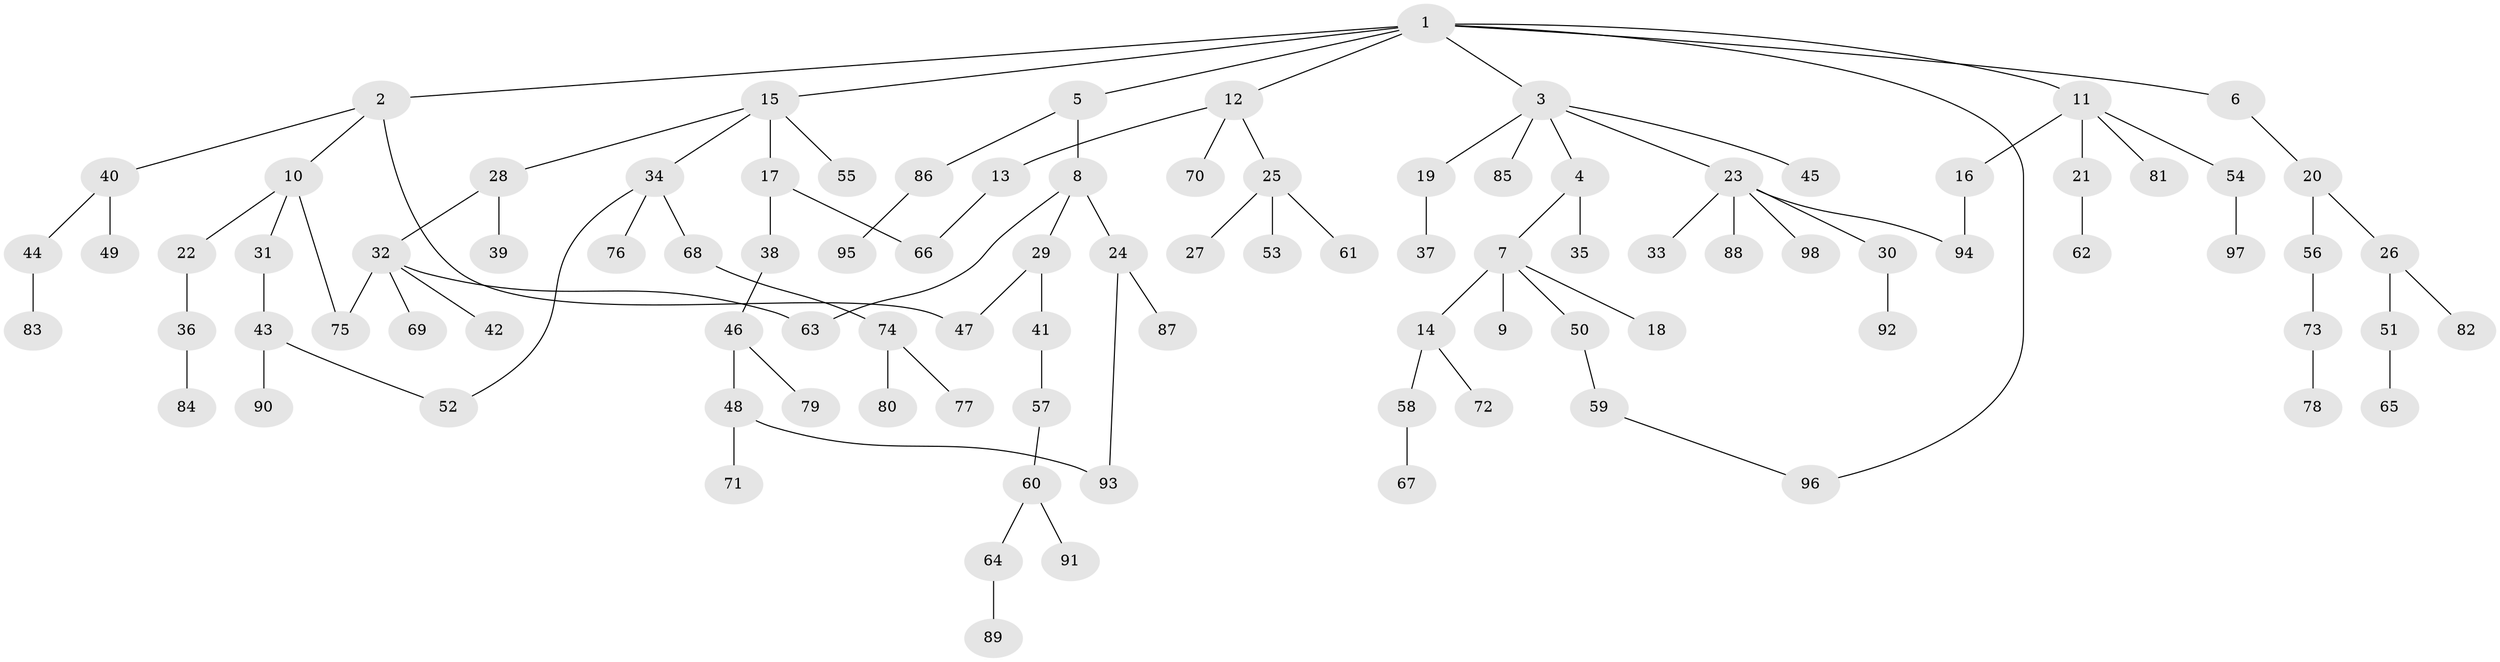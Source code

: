 // coarse degree distribution, {8: 0.02, 4: 0.12, 2: 0.44, 6: 0.02, 1: 0.28, 3: 0.12}
// Generated by graph-tools (version 1.1) at 2025/49/03/04/25 22:49:00]
// undirected, 98 vertices, 105 edges
graph export_dot {
  node [color=gray90,style=filled];
  1;
  2;
  3;
  4;
  5;
  6;
  7;
  8;
  9;
  10;
  11;
  12;
  13;
  14;
  15;
  16;
  17;
  18;
  19;
  20;
  21;
  22;
  23;
  24;
  25;
  26;
  27;
  28;
  29;
  30;
  31;
  32;
  33;
  34;
  35;
  36;
  37;
  38;
  39;
  40;
  41;
  42;
  43;
  44;
  45;
  46;
  47;
  48;
  49;
  50;
  51;
  52;
  53;
  54;
  55;
  56;
  57;
  58;
  59;
  60;
  61;
  62;
  63;
  64;
  65;
  66;
  67;
  68;
  69;
  70;
  71;
  72;
  73;
  74;
  75;
  76;
  77;
  78;
  79;
  80;
  81;
  82;
  83;
  84;
  85;
  86;
  87;
  88;
  89;
  90;
  91;
  92;
  93;
  94;
  95;
  96;
  97;
  98;
  1 -- 2;
  1 -- 3;
  1 -- 5;
  1 -- 6;
  1 -- 11;
  1 -- 12;
  1 -- 15;
  1 -- 96;
  2 -- 10;
  2 -- 40;
  2 -- 47;
  3 -- 4;
  3 -- 19;
  3 -- 23;
  3 -- 45;
  3 -- 85;
  4 -- 7;
  4 -- 35;
  5 -- 8;
  5 -- 86;
  6 -- 20;
  7 -- 9;
  7 -- 14;
  7 -- 18;
  7 -- 50;
  8 -- 24;
  8 -- 29;
  8 -- 63;
  10 -- 22;
  10 -- 31;
  10 -- 75;
  11 -- 16;
  11 -- 21;
  11 -- 54;
  11 -- 81;
  12 -- 13;
  12 -- 25;
  12 -- 70;
  13 -- 66;
  14 -- 58;
  14 -- 72;
  15 -- 17;
  15 -- 28;
  15 -- 34;
  15 -- 55;
  16 -- 94;
  17 -- 38;
  17 -- 66;
  19 -- 37;
  20 -- 26;
  20 -- 56;
  21 -- 62;
  22 -- 36;
  23 -- 30;
  23 -- 33;
  23 -- 88;
  23 -- 94;
  23 -- 98;
  24 -- 87;
  24 -- 93;
  25 -- 27;
  25 -- 53;
  25 -- 61;
  26 -- 51;
  26 -- 82;
  28 -- 32;
  28 -- 39;
  29 -- 41;
  29 -- 47;
  30 -- 92;
  31 -- 43;
  32 -- 42;
  32 -- 69;
  32 -- 75;
  32 -- 63;
  34 -- 68;
  34 -- 76;
  34 -- 52;
  36 -- 84;
  38 -- 46;
  40 -- 44;
  40 -- 49;
  41 -- 57;
  43 -- 52;
  43 -- 90;
  44 -- 83;
  46 -- 48;
  46 -- 79;
  48 -- 71;
  48 -- 93;
  50 -- 59;
  51 -- 65;
  54 -- 97;
  56 -- 73;
  57 -- 60;
  58 -- 67;
  59 -- 96;
  60 -- 64;
  60 -- 91;
  64 -- 89;
  68 -- 74;
  73 -- 78;
  74 -- 77;
  74 -- 80;
  86 -- 95;
}
